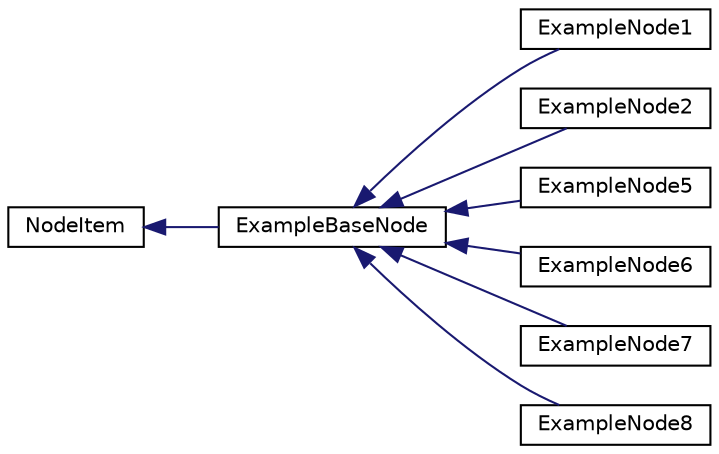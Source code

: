 digraph G
{
  edge [fontname="Helvetica",fontsize="10",labelfontname="Helvetica",labelfontsize="10"];
  node [fontname="Helvetica",fontsize="10",shape=record];
  rankdir="LR";
  Node1 [label="NodeItem",height=0.2,width=0.4,color="black", fillcolor="white", style="filled",URL="$class_node_item.html",tooltip="[0]"];
  Node1 -> Node2 [dir="back",color="midnightblue",fontsize="10",style="solid",fontname="Helvetica"];
  Node2 [label="ExampleBaseNode",height=0.2,width=0.4,color="black", fillcolor="white", style="filled",URL="$class_example_base_node.html",tooltip="[0]"];
  Node2 -> Node3 [dir="back",color="midnightblue",fontsize="10",style="solid",fontname="Helvetica"];
  Node3 [label="ExampleNode1",height=0.2,width=0.4,color="black", fillcolor="white", style="filled",URL="$class_example_node1.html"];
  Node2 -> Node4 [dir="back",color="midnightblue",fontsize="10",style="solid",fontname="Helvetica"];
  Node4 [label="ExampleNode2",height=0.2,width=0.4,color="black", fillcolor="white", style="filled",URL="$class_example_node2.html"];
  Node2 -> Node5 [dir="back",color="midnightblue",fontsize="10",style="solid",fontname="Helvetica"];
  Node5 [label="ExampleNode5",height=0.2,width=0.4,color="black", fillcolor="white", style="filled",URL="$class_example_node5.html"];
  Node2 -> Node6 [dir="back",color="midnightblue",fontsize="10",style="solid",fontname="Helvetica"];
  Node6 [label="ExampleNode6",height=0.2,width=0.4,color="black", fillcolor="white", style="filled",URL="$class_example_node6.html"];
  Node2 -> Node7 [dir="back",color="midnightblue",fontsize="10",style="solid",fontname="Helvetica"];
  Node7 [label="ExampleNode7",height=0.2,width=0.4,color="black", fillcolor="white", style="filled",URL="$class_example_node7.html"];
  Node2 -> Node8 [dir="back",color="midnightblue",fontsize="10",style="solid",fontname="Helvetica"];
  Node8 [label="ExampleNode8",height=0.2,width=0.4,color="black", fillcolor="white", style="filled",URL="$class_example_node8.html"];
}
